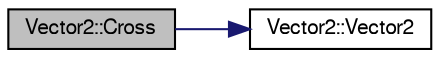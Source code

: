 digraph G
{
  bgcolor="transparent";
  edge [fontname="FreeSans",fontsize=10,labelfontname="FreeSans",labelfontsize=10];
  node [fontname="FreeSans",fontsize=10,shape=record];
  rankdir=LR;
  Node1 [label="Vector2::Cross",height=0.2,width=0.4,color="black", fillcolor="grey75", style="filled" fontcolor="black"];
  Node1 -> Node2 [color="midnightblue",fontsize=10,style="solid"];
  Node2 [label="Vector2::Vector2",height=0.2,width=0.4,color="black",URL="$struct_vector2.html#22104d1809be26a419ef1f959e3761bf",tooltip="A default constructor to set the vector&#39;s variables to 0."];
}
